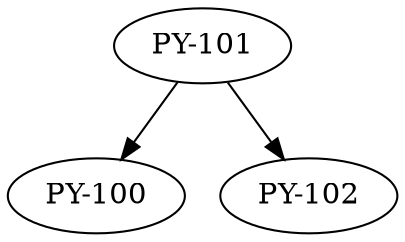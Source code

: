 digraph arbol {"PY-101" ;
x1 [label="",width=.1,style=invis];
"PY-101" -> "PY-100" ;
 "PY-101" -> "PY-102" ;
{rank=same"PY-100" -> "PY-102" [style=invis]; } 
}